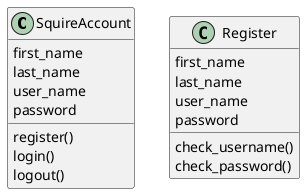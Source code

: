 @startuml

class "SquireAccount" as ua {
first_name
last_name
user_name
password
register()
login()
logout()
}



class "Register" as re {
first_name
last_name
user_name
password

check_username()
check_password()
}

@enduml
